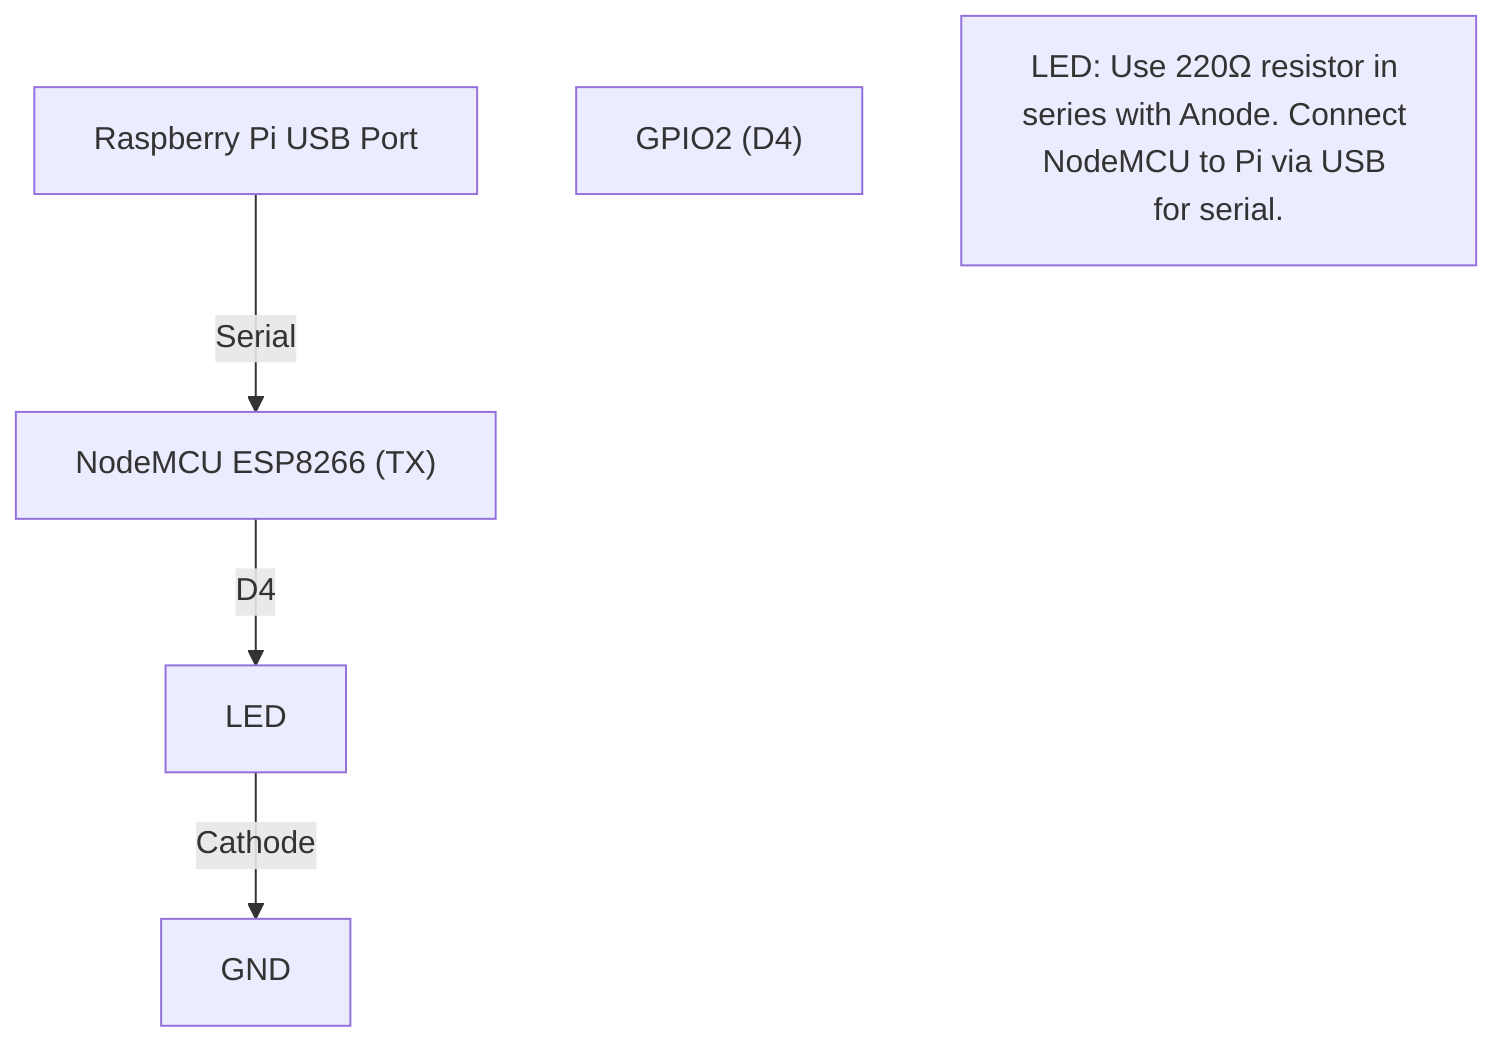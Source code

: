 flowchart TD
    USB_TX["Raspberry Pi USB Port"]
    MCU["NodeMCU ESP8266 (TX)"]
    D4["GPIO2 (D4)"]
    LED["LED"]
    GND1["GND"]
    USB_TX -- Serial --> MCU
    MCU -- D4 --> LED
    LED -- Cathode --> GND1
    Note1["LED: Use 220Ω resistor in series with Anode. Connect NodeMCU to Pi via USB for serial."]